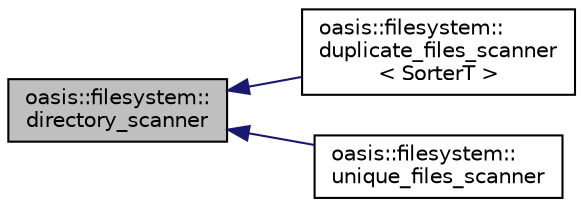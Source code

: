 digraph "oasis::filesystem::directory_scanner"
{
 // LATEX_PDF_SIZE
  edge [fontname="Helvetica",fontsize="10",labelfontname="Helvetica",labelfontsize="10"];
  node [fontname="Helvetica",fontsize="10",shape=record];
  rankdir="LR";
  Node1 [label="oasis::filesystem::\ldirectory_scanner",height=0.2,width=0.4,color="black", fillcolor="grey75", style="filled", fontcolor="black",tooltip=" "];
  Node1 -> Node2 [dir="back",color="midnightblue",fontsize="10",style="solid",fontname="Helvetica"];
  Node2 [label="oasis::filesystem::\lduplicate_files_scanner\l\< SorterT \>",height=0.2,width=0.4,color="black", fillcolor="white", style="filled",URL="$classoasis_1_1filesystem_1_1duplicate__files__scanner.html",tooltip=" "];
  Node1 -> Node3 [dir="back",color="midnightblue",fontsize="10",style="solid",fontname="Helvetica"];
  Node3 [label="oasis::filesystem::\lunique_files_scanner",height=0.2,width=0.4,color="black", fillcolor="white", style="filled",URL="$classoasis_1_1filesystem_1_1unique__files__scanner.html",tooltip=" "];
}
